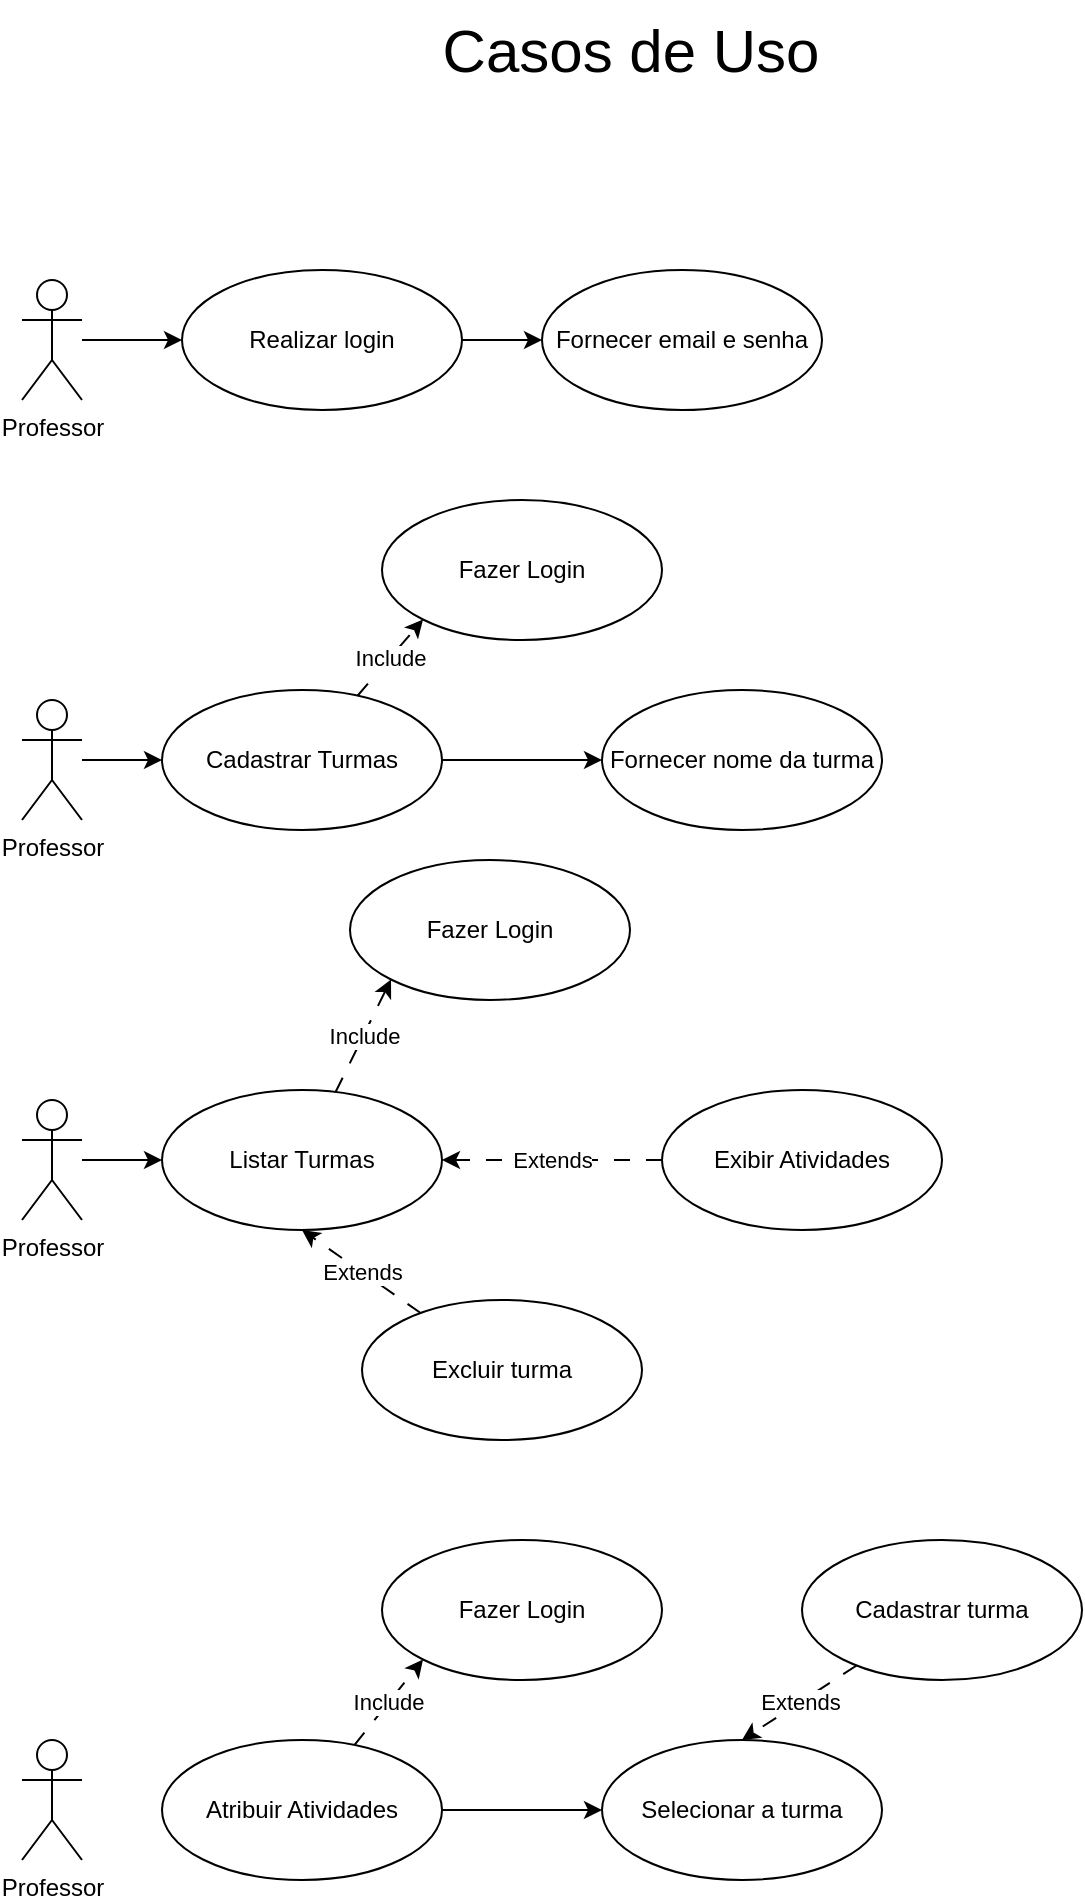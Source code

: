 <mxfile version="24.7.16">
  <diagram name="Página-1" id="Lte5TSJdJ21iY-THbIvo">
    <mxGraphModel dx="1393" dy="763" grid="1" gridSize="10" guides="1" tooltips="1" connect="1" arrows="1" fold="1" page="1" pageScale="1" pageWidth="827" pageHeight="1169" math="0" shadow="0">
      <root>
        <mxCell id="0" />
        <mxCell id="1" parent="0" />
        <mxCell id="GiILA97zsKwdIhwRAPvq-1" value="Casos de Uso" style="text;html=1;align=center;verticalAlign=middle;resizable=0;points=[];autosize=1;strokeColor=none;fillColor=none;fontSize=30;" vertex="1" parent="1">
          <mxGeometry x="309" y="50" width="210" height="50" as="geometry" />
        </mxCell>
        <mxCell id="GiILA97zsKwdIhwRAPvq-28" style="edgeStyle=orthogonalEdgeStyle;rounded=0;orthogonalLoop=1;jettySize=auto;html=1;entryX=0;entryY=0.5;entryDx=0;entryDy=0;" edge="1" parent="1" source="GiILA97zsKwdIhwRAPvq-2" target="GiILA97zsKwdIhwRAPvq-4">
          <mxGeometry relative="1" as="geometry" />
        </mxCell>
        <mxCell id="GiILA97zsKwdIhwRAPvq-2" value="Professor" style="shape=umlActor;verticalLabelPosition=bottom;verticalAlign=top;html=1;outlineConnect=0;" vertex="1" parent="1">
          <mxGeometry x="110" y="400" width="30" height="60" as="geometry" />
        </mxCell>
        <mxCell id="GiILA97zsKwdIhwRAPvq-7" style="rounded=0;orthogonalLoop=1;jettySize=auto;html=1;" edge="1" parent="1" source="GiILA97zsKwdIhwRAPvq-4" target="GiILA97zsKwdIhwRAPvq-8">
          <mxGeometry relative="1" as="geometry">
            <mxPoint x="400" y="435" as="targetPoint" />
          </mxGeometry>
        </mxCell>
        <mxCell id="GiILA97zsKwdIhwRAPvq-9" value="Include" style="rounded=0;orthogonalLoop=1;jettySize=auto;html=1;entryX=0;entryY=1;entryDx=0;entryDy=0;dashed=1;dashPattern=8 8;" edge="1" parent="1" source="GiILA97zsKwdIhwRAPvq-4" target="GiILA97zsKwdIhwRAPvq-6">
          <mxGeometry relative="1" as="geometry" />
        </mxCell>
        <mxCell id="GiILA97zsKwdIhwRAPvq-4" value="Cadastrar Turmas" style="ellipse;whiteSpace=wrap;html=1;" vertex="1" parent="1">
          <mxGeometry x="180" y="395" width="140" height="70" as="geometry" />
        </mxCell>
        <mxCell id="GiILA97zsKwdIhwRAPvq-6" value="Fazer Login" style="ellipse;whiteSpace=wrap;html=1;" vertex="1" parent="1">
          <mxGeometry x="290" y="300" width="140" height="70" as="geometry" />
        </mxCell>
        <mxCell id="GiILA97zsKwdIhwRAPvq-8" value="Fornecer nome da turma" style="ellipse;whiteSpace=wrap;html=1;" vertex="1" parent="1">
          <mxGeometry x="400" y="395" width="140" height="70" as="geometry" />
        </mxCell>
        <mxCell id="GiILA97zsKwdIhwRAPvq-10" value="Professor" style="shape=umlActor;verticalLabelPosition=bottom;verticalAlign=top;html=1;outlineConnect=0;" vertex="1" parent="1">
          <mxGeometry x="110" y="920" width="30" height="60" as="geometry" />
        </mxCell>
        <mxCell id="GiILA97zsKwdIhwRAPvq-11" style="rounded=0;orthogonalLoop=1;jettySize=auto;html=1;" edge="1" parent="1" source="GiILA97zsKwdIhwRAPvq-13" target="GiILA97zsKwdIhwRAPvq-15">
          <mxGeometry relative="1" as="geometry">
            <mxPoint x="400" y="955" as="targetPoint" />
          </mxGeometry>
        </mxCell>
        <mxCell id="GiILA97zsKwdIhwRAPvq-12" value="Include" style="rounded=0;orthogonalLoop=1;jettySize=auto;html=1;entryX=0;entryY=1;entryDx=0;entryDy=0;dashed=1;dashPattern=8 8;" edge="1" parent="1" source="GiILA97zsKwdIhwRAPvq-13" target="GiILA97zsKwdIhwRAPvq-14">
          <mxGeometry relative="1" as="geometry" />
        </mxCell>
        <mxCell id="GiILA97zsKwdIhwRAPvq-13" value="Atribuir Atividades" style="ellipse;whiteSpace=wrap;html=1;" vertex="1" parent="1">
          <mxGeometry x="180" y="920" width="140" height="70" as="geometry" />
        </mxCell>
        <mxCell id="GiILA97zsKwdIhwRAPvq-14" value="Fazer Login" style="ellipse;whiteSpace=wrap;html=1;" vertex="1" parent="1">
          <mxGeometry x="290" y="820" width="140" height="70" as="geometry" />
        </mxCell>
        <mxCell id="GiILA97zsKwdIhwRAPvq-15" value="Selecionar a turma" style="ellipse;whiteSpace=wrap;html=1;" vertex="1" parent="1">
          <mxGeometry x="400" y="920" width="140" height="70" as="geometry" />
        </mxCell>
        <mxCell id="GiILA97zsKwdIhwRAPvq-17" value="Extends" style="rounded=0;orthogonalLoop=1;jettySize=auto;html=1;entryX=0.5;entryY=0;entryDx=0;entryDy=0;dashed=1;dashPattern=8 8;" edge="1" parent="1" source="GiILA97zsKwdIhwRAPvq-16" target="GiILA97zsKwdIhwRAPvq-15">
          <mxGeometry relative="1" as="geometry" />
        </mxCell>
        <mxCell id="GiILA97zsKwdIhwRAPvq-16" value="Cadastrar turma" style="ellipse;whiteSpace=wrap;html=1;" vertex="1" parent="1">
          <mxGeometry x="500" y="820" width="140" height="70" as="geometry" />
        </mxCell>
        <mxCell id="GiILA97zsKwdIhwRAPvq-21" style="edgeStyle=orthogonalEdgeStyle;rounded=0;orthogonalLoop=1;jettySize=auto;html=1;entryX=0;entryY=0.5;entryDx=0;entryDy=0;" edge="1" parent="1" source="GiILA97zsKwdIhwRAPvq-18" target="GiILA97zsKwdIhwRAPvq-19">
          <mxGeometry relative="1" as="geometry" />
        </mxCell>
        <mxCell id="GiILA97zsKwdIhwRAPvq-18" value="Professor" style="shape=umlActor;verticalLabelPosition=bottom;verticalAlign=top;html=1;" vertex="1" parent="1">
          <mxGeometry x="110" y="190" width="30" height="60" as="geometry" />
        </mxCell>
        <mxCell id="GiILA97zsKwdIhwRAPvq-22" style="edgeStyle=orthogonalEdgeStyle;rounded=0;orthogonalLoop=1;jettySize=auto;html=1;entryX=0;entryY=0.5;entryDx=0;entryDy=0;" edge="1" parent="1" source="GiILA97zsKwdIhwRAPvq-19" target="GiILA97zsKwdIhwRAPvq-20">
          <mxGeometry relative="1" as="geometry" />
        </mxCell>
        <mxCell id="GiILA97zsKwdIhwRAPvq-19" value="Realizar login" style="ellipse;whiteSpace=wrap;html=1;" vertex="1" parent="1">
          <mxGeometry x="190" y="185" width="140" height="70" as="geometry" />
        </mxCell>
        <mxCell id="GiILA97zsKwdIhwRAPvq-20" value="Fornecer email e senha" style="ellipse;whiteSpace=wrap;html=1;" vertex="1" parent="1">
          <mxGeometry x="370" y="185" width="140" height="70" as="geometry" />
        </mxCell>
        <mxCell id="GiILA97zsKwdIhwRAPvq-29" style="edgeStyle=orthogonalEdgeStyle;rounded=0;orthogonalLoop=1;jettySize=auto;html=1;entryX=0;entryY=0.5;entryDx=0;entryDy=0;" edge="1" parent="1" source="GiILA97zsKwdIhwRAPvq-23" target="GiILA97zsKwdIhwRAPvq-26">
          <mxGeometry relative="1" as="geometry" />
        </mxCell>
        <mxCell id="GiILA97zsKwdIhwRAPvq-23" value="Professor" style="shape=umlActor;verticalLabelPosition=bottom;verticalAlign=top;html=1;outlineConnect=0;" vertex="1" parent="1">
          <mxGeometry x="110" y="600" width="30" height="60" as="geometry" />
        </mxCell>
        <mxCell id="GiILA97zsKwdIhwRAPvq-25" value="Include" style="rounded=0;orthogonalLoop=1;jettySize=auto;html=1;entryX=0;entryY=1;entryDx=0;entryDy=0;dashed=1;dashPattern=8 8;" edge="1" parent="1" source="GiILA97zsKwdIhwRAPvq-26" target="GiILA97zsKwdIhwRAPvq-27">
          <mxGeometry relative="1" as="geometry" />
        </mxCell>
        <mxCell id="GiILA97zsKwdIhwRAPvq-26" value="Listar Turmas" style="ellipse;whiteSpace=wrap;html=1;" vertex="1" parent="1">
          <mxGeometry x="180" y="595" width="140" height="70" as="geometry" />
        </mxCell>
        <mxCell id="GiILA97zsKwdIhwRAPvq-27" value="Fazer Login" style="ellipse;whiteSpace=wrap;html=1;" vertex="1" parent="1">
          <mxGeometry x="274" y="480" width="140" height="70" as="geometry" />
        </mxCell>
        <mxCell id="GiILA97zsKwdIhwRAPvq-31" value="Extends" style="rounded=0;orthogonalLoop=1;jettySize=auto;html=1;entryX=0.5;entryY=1;entryDx=0;entryDy=0;dashed=1;dashPattern=8 8;" edge="1" parent="1" source="GiILA97zsKwdIhwRAPvq-30" target="GiILA97zsKwdIhwRAPvq-26">
          <mxGeometry relative="1" as="geometry" />
        </mxCell>
        <mxCell id="GiILA97zsKwdIhwRAPvq-30" value="Excluir turma" style="ellipse;whiteSpace=wrap;html=1;" vertex="1" parent="1">
          <mxGeometry x="280" y="700" width="140" height="70" as="geometry" />
        </mxCell>
        <mxCell id="GiILA97zsKwdIhwRAPvq-33" value="Extends" style="edgeStyle=orthogonalEdgeStyle;rounded=0;orthogonalLoop=1;jettySize=auto;html=1;exitX=0;exitY=0.5;exitDx=0;exitDy=0;entryX=1;entryY=0.5;entryDx=0;entryDy=0;dashed=1;dashPattern=8 8;" edge="1" parent="1" source="GiILA97zsKwdIhwRAPvq-32" target="GiILA97zsKwdIhwRAPvq-26">
          <mxGeometry relative="1" as="geometry" />
        </mxCell>
        <mxCell id="GiILA97zsKwdIhwRAPvq-32" value="Exibir Atividades" style="ellipse;whiteSpace=wrap;html=1;" vertex="1" parent="1">
          <mxGeometry x="430" y="595" width="140" height="70" as="geometry" />
        </mxCell>
      </root>
    </mxGraphModel>
  </diagram>
</mxfile>
